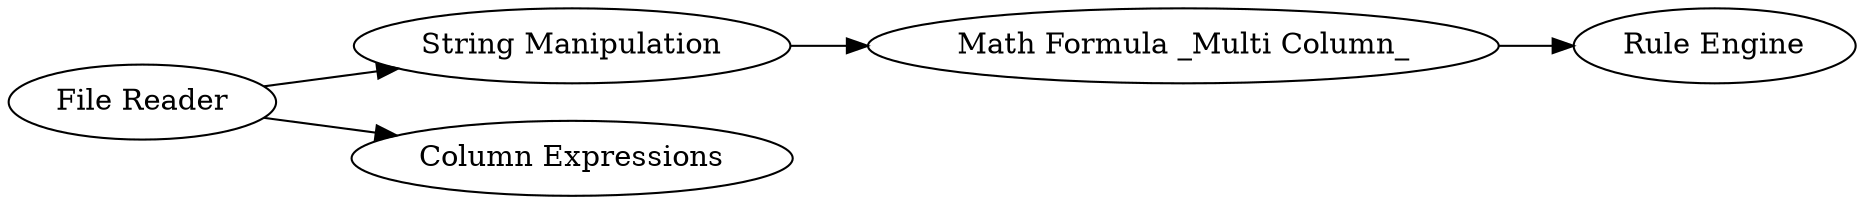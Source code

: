 digraph {
	19 -> 21
	25 -> 23
	25 -> 19
	21 -> 22
	22 [label="Rule Engine"]
	23 [label="Column Expressions"]
	21 [label="Math Formula _Multi Column_"]
	25 [label="File Reader"]
	19 [label="String Manipulation"]
	rankdir=LR
}
